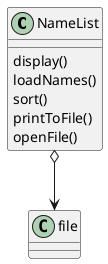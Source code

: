 @startuml
'https://plantuml.com/class-diagram

class NameList {
    display()
    loadNames()
    sort()
    printToFile()
    openFile()
}

class file

NameList o--> file

@enduml
